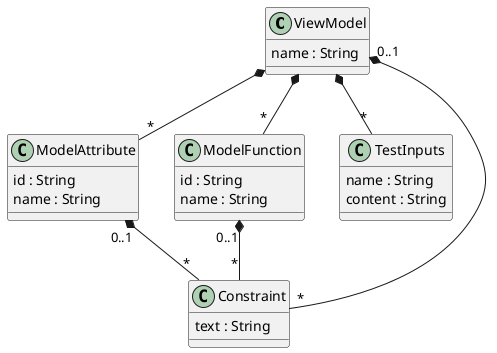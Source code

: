@startuml contester-metamodel-class-diagram

class "ViewModel" as Model {
    name : String
}

class ModelAttribute {
    id : String
    name : String
}

class ModelFunction {
    id : String 
    name : String
}

class "TestInputs" as Test {
    name : String
    content : String
}

class Constraint {
    text : String
}

Model *-- "*" ModelAttribute
Model *-- "*" ModelFunction
Model "0..1" *-- "*" Constraint
Model *-- "*" Test

ModelFunction "0..1" *-- "*" Constraint
ModelAttribute "0..1" *-- "*" Constraint

@enduml